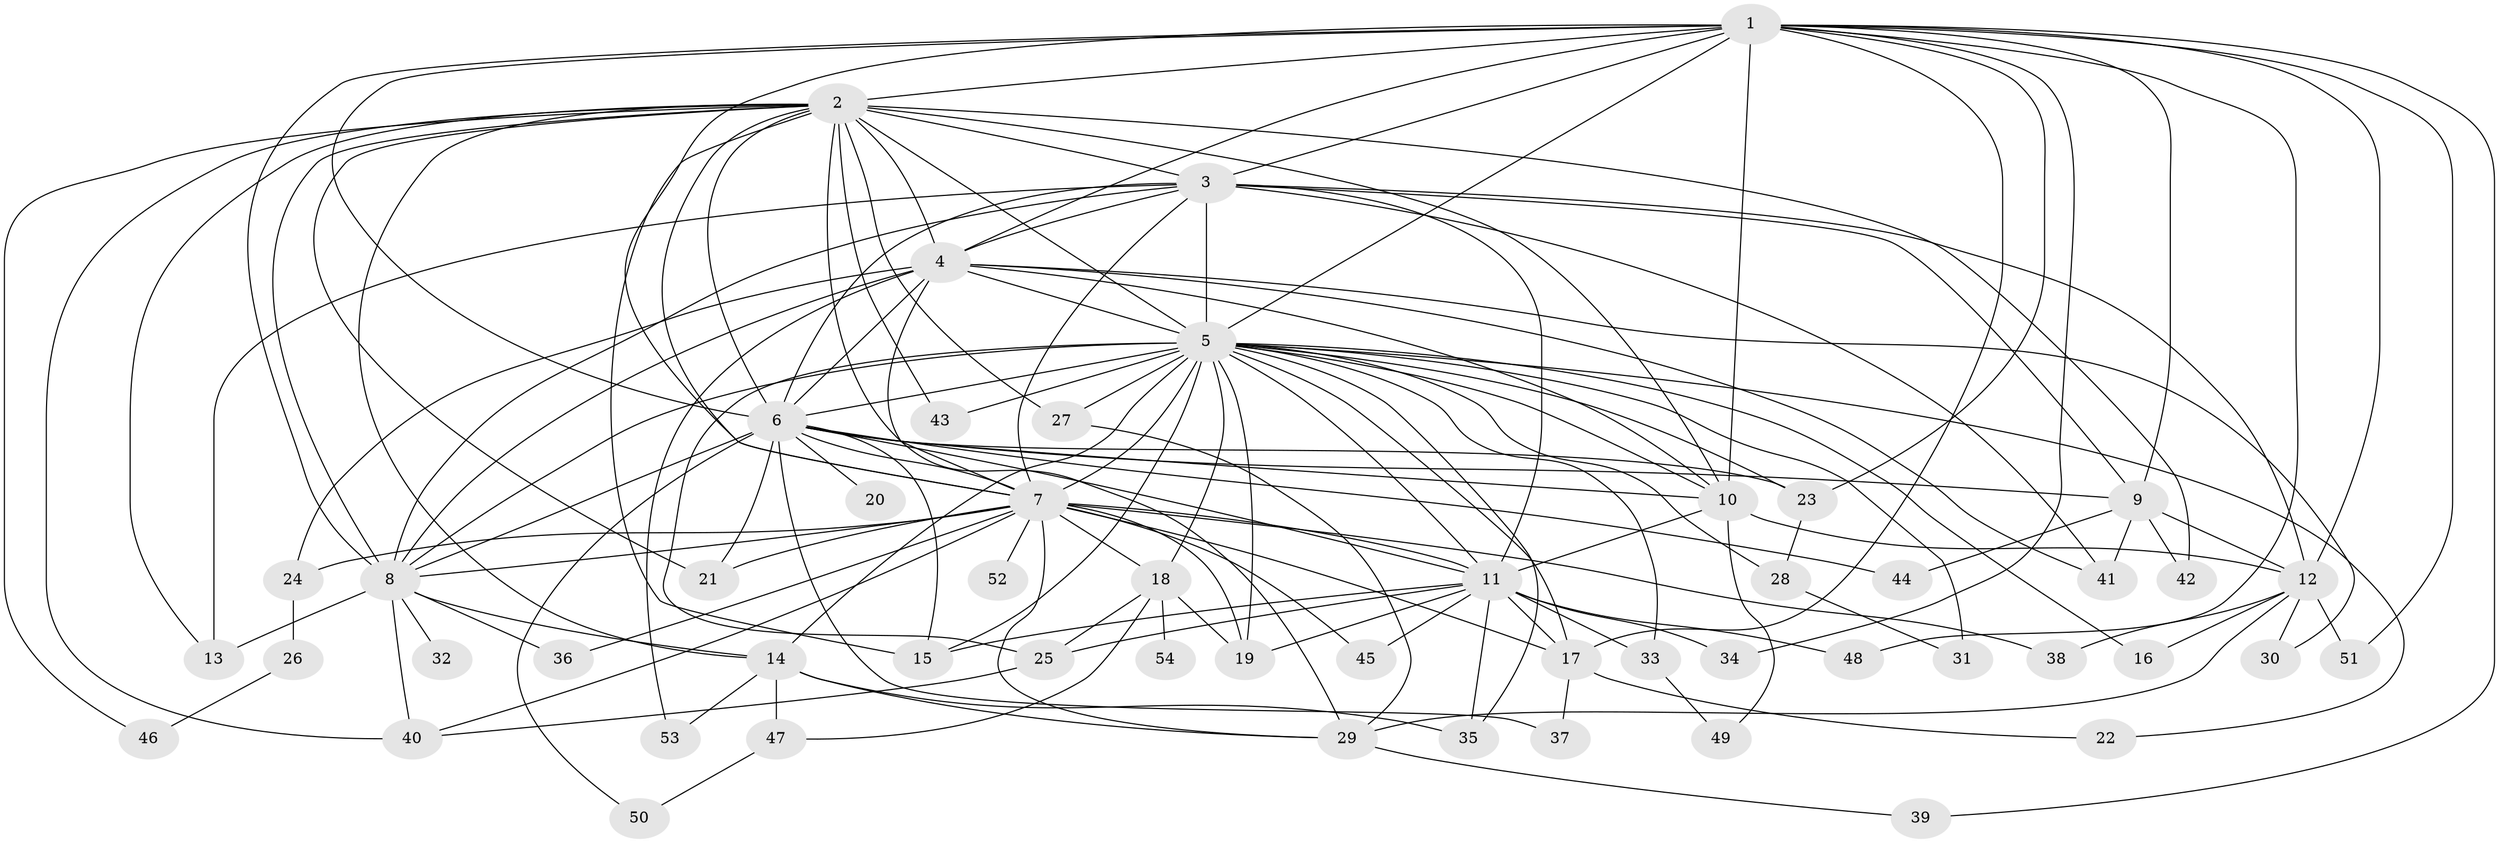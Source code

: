 // original degree distribution, {21: 0.028037383177570093, 15: 0.009345794392523364, 16: 0.018691588785046728, 19: 0.009345794392523364, 27: 0.009345794392523364, 23: 0.009345794392523364, 28: 0.009345794392523364, 2: 0.5233644859813084, 7: 0.018691588785046728, 3: 0.17757009345794392, 4: 0.14018691588785046, 8: 0.009345794392523364, 5: 0.037383177570093455}
// Generated by graph-tools (version 1.1) at 2025/34/03/09/25 02:34:57]
// undirected, 54 vertices, 142 edges
graph export_dot {
graph [start="1"]
  node [color=gray90,style=filled];
  1;
  2;
  3;
  4;
  5;
  6;
  7;
  8;
  9;
  10;
  11;
  12;
  13;
  14;
  15;
  16;
  17;
  18;
  19;
  20;
  21;
  22;
  23;
  24;
  25;
  26;
  27;
  28;
  29;
  30;
  31;
  32;
  33;
  34;
  35;
  36;
  37;
  38;
  39;
  40;
  41;
  42;
  43;
  44;
  45;
  46;
  47;
  48;
  49;
  50;
  51;
  52;
  53;
  54;
  1 -- 2 [weight=1.0];
  1 -- 3 [weight=2.0];
  1 -- 4 [weight=2.0];
  1 -- 5 [weight=3.0];
  1 -- 6 [weight=1.0];
  1 -- 7 [weight=1.0];
  1 -- 8 [weight=1.0];
  1 -- 9 [weight=1.0];
  1 -- 10 [weight=1.0];
  1 -- 12 [weight=1.0];
  1 -- 17 [weight=1.0];
  1 -- 23 [weight=2.0];
  1 -- 34 [weight=1.0];
  1 -- 39 [weight=1.0];
  1 -- 48 [weight=1.0];
  1 -- 51 [weight=1.0];
  2 -- 3 [weight=2.0];
  2 -- 4 [weight=1.0];
  2 -- 5 [weight=3.0];
  2 -- 6 [weight=1.0];
  2 -- 7 [weight=1.0];
  2 -- 8 [weight=1.0];
  2 -- 10 [weight=1.0];
  2 -- 13 [weight=1.0];
  2 -- 14 [weight=1.0];
  2 -- 15 [weight=1.0];
  2 -- 21 [weight=1.0];
  2 -- 27 [weight=1.0];
  2 -- 29 [weight=1.0];
  2 -- 40 [weight=1.0];
  2 -- 42 [weight=1.0];
  2 -- 43 [weight=1.0];
  2 -- 46 [weight=1.0];
  3 -- 4 [weight=2.0];
  3 -- 5 [weight=4.0];
  3 -- 6 [weight=2.0];
  3 -- 7 [weight=7.0];
  3 -- 8 [weight=2.0];
  3 -- 9 [weight=3.0];
  3 -- 11 [weight=10.0];
  3 -- 12 [weight=1.0];
  3 -- 13 [weight=2.0];
  3 -- 41 [weight=1.0];
  4 -- 5 [weight=2.0];
  4 -- 6 [weight=1.0];
  4 -- 7 [weight=1.0];
  4 -- 8 [weight=2.0];
  4 -- 10 [weight=1.0];
  4 -- 24 [weight=1.0];
  4 -- 30 [weight=1.0];
  4 -- 41 [weight=1.0];
  4 -- 53 [weight=1.0];
  5 -- 6 [weight=3.0];
  5 -- 7 [weight=3.0];
  5 -- 8 [weight=2.0];
  5 -- 10 [weight=2.0];
  5 -- 11 [weight=1.0];
  5 -- 14 [weight=1.0];
  5 -- 15 [weight=2.0];
  5 -- 16 [weight=1.0];
  5 -- 17 [weight=1.0];
  5 -- 18 [weight=2.0];
  5 -- 19 [weight=1.0];
  5 -- 22 [weight=1.0];
  5 -- 23 [weight=1.0];
  5 -- 25 [weight=1.0];
  5 -- 27 [weight=1.0];
  5 -- 28 [weight=1.0];
  5 -- 31 [weight=1.0];
  5 -- 33 [weight=1.0];
  5 -- 35 [weight=1.0];
  5 -- 43 [weight=1.0];
  6 -- 7 [weight=2.0];
  6 -- 8 [weight=1.0];
  6 -- 9 [weight=3.0];
  6 -- 10 [weight=1.0];
  6 -- 11 [weight=1.0];
  6 -- 15 [weight=1.0];
  6 -- 20 [weight=1.0];
  6 -- 21 [weight=1.0];
  6 -- 23 [weight=1.0];
  6 -- 37 [weight=1.0];
  6 -- 44 [weight=1.0];
  6 -- 50 [weight=1.0];
  7 -- 8 [weight=1.0];
  7 -- 11 [weight=1.0];
  7 -- 17 [weight=2.0];
  7 -- 18 [weight=1.0];
  7 -- 19 [weight=1.0];
  7 -- 21 [weight=1.0];
  7 -- 24 [weight=1.0];
  7 -- 29 [weight=1.0];
  7 -- 36 [weight=1.0];
  7 -- 38 [weight=1.0];
  7 -- 40 [weight=1.0];
  7 -- 45 [weight=1.0];
  7 -- 52 [weight=1.0];
  8 -- 13 [weight=1.0];
  8 -- 14 [weight=1.0];
  8 -- 32 [weight=1.0];
  8 -- 36 [weight=1.0];
  8 -- 40 [weight=1.0];
  9 -- 12 [weight=1.0];
  9 -- 41 [weight=1.0];
  9 -- 42 [weight=1.0];
  9 -- 44 [weight=1.0];
  10 -- 11 [weight=1.0];
  10 -- 12 [weight=2.0];
  10 -- 49 [weight=1.0];
  11 -- 15 [weight=2.0];
  11 -- 17 [weight=1.0];
  11 -- 19 [weight=1.0];
  11 -- 25 [weight=1.0];
  11 -- 33 [weight=1.0];
  11 -- 34 [weight=1.0];
  11 -- 35 [weight=1.0];
  11 -- 45 [weight=1.0];
  11 -- 48 [weight=1.0];
  12 -- 16 [weight=1.0];
  12 -- 29 [weight=1.0];
  12 -- 30 [weight=1.0];
  12 -- 38 [weight=1.0];
  12 -- 51 [weight=1.0];
  14 -- 29 [weight=1.0];
  14 -- 35 [weight=1.0];
  14 -- 47 [weight=1.0];
  14 -- 53 [weight=1.0];
  17 -- 22 [weight=1.0];
  17 -- 37 [weight=1.0];
  18 -- 19 [weight=1.0];
  18 -- 25 [weight=1.0];
  18 -- 47 [weight=1.0];
  18 -- 54 [weight=1.0];
  23 -- 28 [weight=1.0];
  24 -- 26 [weight=1.0];
  25 -- 40 [weight=1.0];
  26 -- 46 [weight=1.0];
  27 -- 29 [weight=1.0];
  28 -- 31 [weight=1.0];
  29 -- 39 [weight=1.0];
  33 -- 49 [weight=1.0];
  47 -- 50 [weight=1.0];
}
